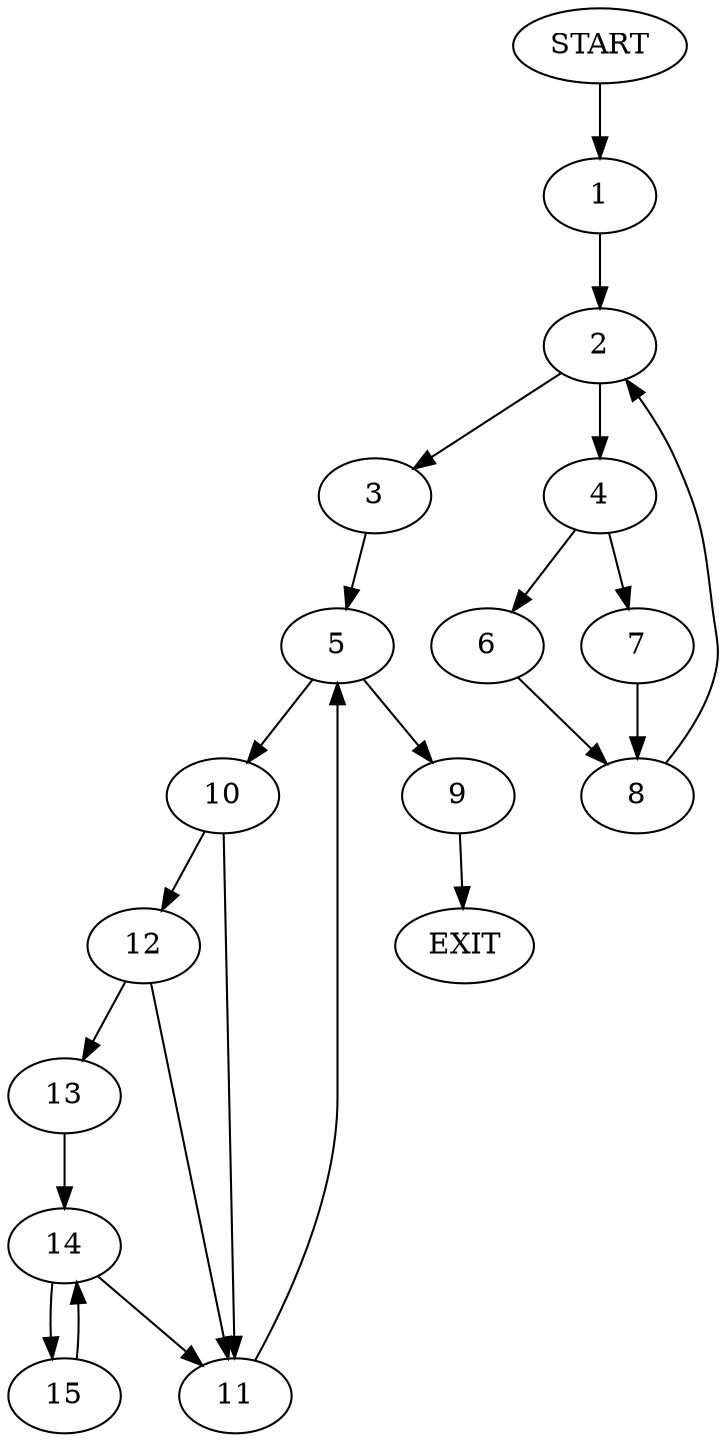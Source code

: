 digraph {
0 [label="START"]
16 [label="EXIT"]
0 -> 1
1 -> 2
2 -> 3
2 -> 4
3 -> 5
4 -> 6
4 -> 7
7 -> 8
6 -> 8
8 -> 2
5 -> 9
5 -> 10
9 -> 16
10 -> 11
10 -> 12
11 -> 5
12 -> 13
12 -> 11
13 -> 14
14 -> 15
14 -> 11
15 -> 14
}
